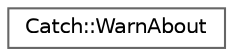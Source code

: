digraph "Graphical Class Hierarchy"
{
 // LATEX_PDF_SIZE
  bgcolor="transparent";
  edge [fontname=Helvetica,fontsize=10,labelfontname=Helvetica,labelfontsize=10];
  node [fontname=Helvetica,fontsize=10,shape=box,height=0.2,width=0.4];
  rankdir="LR";
  Node0 [label="Catch::WarnAbout",height=0.2,width=0.4,color="grey40", fillcolor="white", style="filled",URL="$struct_catch_1_1_warn_about.html",tooltip=" "];
}
